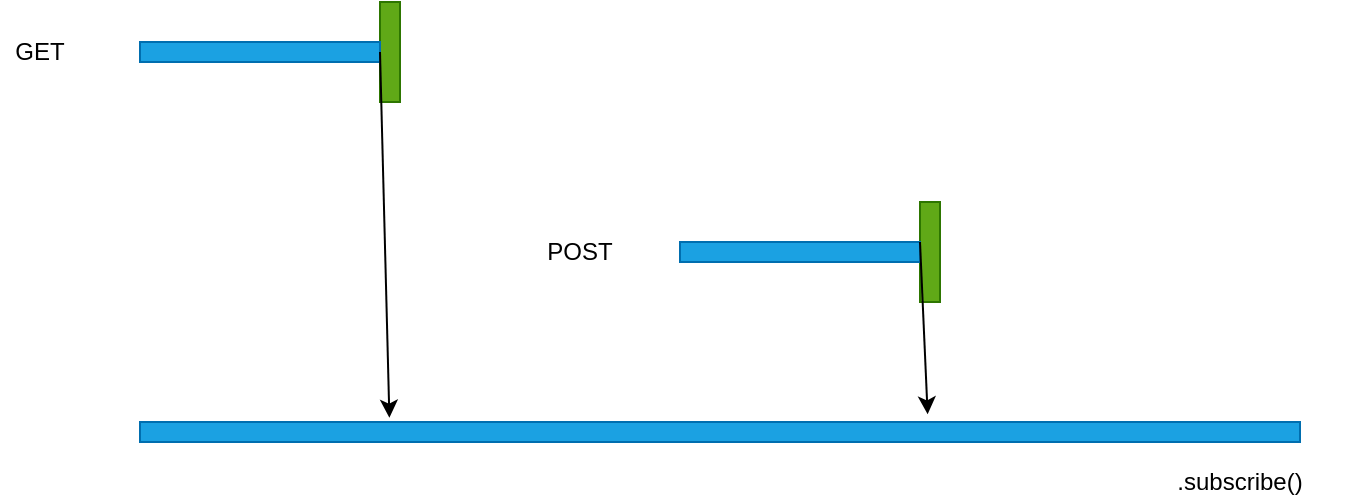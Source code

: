 <mxfile>
    <diagram id="Ow6Nx_IW2iwroU_yWQlM" name="Observables">
        <mxGraphModel dx="1054" dy="639" grid="1" gridSize="10" guides="1" tooltips="1" connect="1" arrows="1" fold="1" page="1" pageScale="1" pageWidth="850" pageHeight="1100" math="0" shadow="0">
            <root>
                <mxCell id="0"/>
                <mxCell id="1" parent="0"/>
                <mxCell id="2" value="" style="rounded=0;whiteSpace=wrap;html=1;fillColor=#60a917;strokeColor=#2D7600;fontColor=#ffffff;" parent="1" vertex="1">
                    <mxGeometry x="230" y="110" width="10" height="50" as="geometry"/>
                </mxCell>
                <mxCell id="3" value="GET" style="text;html=1;strokeColor=none;fillColor=none;align=center;verticalAlign=middle;whiteSpace=wrap;rounded=0;" parent="1" vertex="1">
                    <mxGeometry x="40" y="125" width="40" height="20" as="geometry"/>
                </mxCell>
                <mxCell id="4" value="" style="rounded=0;whiteSpace=wrap;html=1;fillColor=#1ba1e2;strokeColor=#006EAF;fontColor=#ffffff;" parent="1" vertex="1">
                    <mxGeometry x="110" y="130" width="120" height="10" as="geometry"/>
                </mxCell>
                <mxCell id="6" value=".subscribe()" style="text;html=1;strokeColor=none;fillColor=none;align=center;verticalAlign=middle;whiteSpace=wrap;rounded=0;" parent="1" vertex="1">
                    <mxGeometry x="600" y="340" width="120" height="20" as="geometry"/>
                </mxCell>
                <mxCell id="9" value="" style="rounded=0;whiteSpace=wrap;html=1;fillColor=#60a917;strokeColor=#2D7600;fontColor=#ffffff;" parent="1" vertex="1">
                    <mxGeometry x="500" y="210" width="10" height="50" as="geometry"/>
                </mxCell>
                <mxCell id="10" value="POST" style="text;html=1;strokeColor=none;fillColor=none;align=center;verticalAlign=middle;whiteSpace=wrap;rounded=0;" parent="1" vertex="1">
                    <mxGeometry x="310" y="225" width="40" height="20" as="geometry"/>
                </mxCell>
                <mxCell id="11" value="" style="rounded=0;whiteSpace=wrap;html=1;fillColor=#1ba1e2;strokeColor=#006EAF;fontColor=#ffffff;" parent="1" vertex="1">
                    <mxGeometry x="380" y="230" width="120" height="10" as="geometry"/>
                </mxCell>
                <mxCell id="12" value="" style="endArrow=classic;html=1;exitX=1;exitY=0;exitDx=0;exitDy=0;entryX=0.679;entryY=-0.383;entryDx=0;entryDy=0;entryPerimeter=0;" parent="1" source="11" target="13" edge="1">
                    <mxGeometry width="50" height="50" relative="1" as="geometry">
                        <mxPoint x="340" y="350" as="sourcePoint"/>
                        <mxPoint x="500" y="150" as="targetPoint"/>
                    </mxGeometry>
                </mxCell>
                <mxCell id="13" value="" style="rounded=0;whiteSpace=wrap;html=1;fillColor=#1ba1e2;strokeColor=#006EAF;fontColor=#ffffff;" parent="1" vertex="1">
                    <mxGeometry x="110" y="320" width="580" height="10" as="geometry"/>
                </mxCell>
                <mxCell id="14" value="" style="endArrow=classic;html=1;exitX=0;exitY=0.5;exitDx=0;exitDy=0;entryX=0.215;entryY=-0.216;entryDx=0;entryDy=0;entryPerimeter=0;" parent="1" source="2" target="13" edge="1">
                    <mxGeometry width="50" height="50" relative="1" as="geometry">
                        <mxPoint x="510" y="240" as="sourcePoint"/>
                        <mxPoint x="513.82" y="326.17" as="targetPoint"/>
                    </mxGeometry>
                </mxCell>
            </root>
        </mxGraphModel>
    </diagram>
    <diagram id="HAyLo8UcELx_ulwKN-2d" name="Branch prediction">
        <mxGraphModel dx="1054" dy="639" grid="1" gridSize="10" guides="1" tooltips="1" connect="1" arrows="1" fold="1" page="1" pageScale="1" pageWidth="850" pageHeight="1100" math="0" shadow="0">
            <root>
                <mxCell id="V2KpjWXyaGS9uFEjju16-0"/>
                <mxCell id="V2KpjWXyaGS9uFEjju16-1" parent="V2KpjWXyaGS9uFEjju16-0"/>
                <mxCell id="V2KpjWXyaGS9uFEjju16-15" value="Change detector" style="rounded=0;whiteSpace=wrap;html=1;verticalAlign=bottom;align=right;fillColor=#1ba1e2;strokeColor=#006EAF;fontColor=#ffffff;" parent="V2KpjWXyaGS9uFEjju16-1" vertex="1">
                    <mxGeometry x="140" y="360" width="105" height="60" as="geometry"/>
                </mxCell>
                <mxCell id="V2KpjWXyaGS9uFEjju16-14" value="Change detector" style="rounded=0;whiteSpace=wrap;html=1;verticalAlign=bottom;align=right;fillColor=#1ba1e2;strokeColor=#006EAF;fontColor=#ffffff;" parent="V2KpjWXyaGS9uFEjju16-1" vertex="1">
                    <mxGeometry x="190" y="220" width="105" height="60" as="geometry"/>
                </mxCell>
                <mxCell id="V2KpjWXyaGS9uFEjju16-13" value="Change detector" style="rounded=0;whiteSpace=wrap;html=1;verticalAlign=bottom;align=right;fillColor=#1ba1e2;strokeColor=#006EAF;fontColor=#ffffff;" parent="V2KpjWXyaGS9uFEjju16-1" vertex="1">
                    <mxGeometry x="270" y="120" width="105" height="60" as="geometry"/>
                </mxCell>
                <mxCell id="V2KpjWXyaGS9uFEjju16-12" value="Change detector" style="rounded=0;whiteSpace=wrap;html=1;verticalAlign=bottom;align=right;fillColor=#1ba1e2;strokeColor=#006EAF;fontColor=#ffffff;" parent="V2KpjWXyaGS9uFEjju16-1" vertex="1">
                    <mxGeometry x="360" y="220" width="105" height="60" as="geometry"/>
                </mxCell>
                <mxCell id="V2KpjWXyaGS9uFEjju16-11" value="Change detector" style="rounded=0;whiteSpace=wrap;html=1;verticalAlign=bottom;align=right;fillColor=#1ba1e2;strokeColor=#006EAF;fontColor=#ffffff;" parent="V2KpjWXyaGS9uFEjju16-1" vertex="1">
                    <mxGeometry x="420" y="320" width="105" height="60" as="geometry"/>
                </mxCell>
                <mxCell id="V2KpjWXyaGS9uFEjju16-2" value="App" style="rounded=0;whiteSpace=wrap;html=1;fillColor=#008a00;strokeColor=#005700;fontColor=#ffffff;" parent="V2KpjWXyaGS9uFEjju16-1" vertex="1">
                    <mxGeometry x="260" y="100" width="70" height="60" as="geometry"/>
                </mxCell>
                <mxCell id="V2KpjWXyaGS9uFEjju16-3" value="Pagina 2" style="rounded=0;whiteSpace=wrap;html=1;fillColor=#008a00;strokeColor=#005700;fontColor=#ffffff;" parent="V2KpjWXyaGS9uFEjju16-1" vertex="1">
                    <mxGeometry x="350" y="200" width="70" height="60" as="geometry"/>
                </mxCell>
                <mxCell id="V2KpjWXyaGS9uFEjju16-4" value="Change Detect Page" style="rounded=0;whiteSpace=wrap;html=1;fillColor=#008a00;strokeColor=#005700;fontColor=#ffffff;" parent="V2KpjWXyaGS9uFEjju16-1" vertex="1">
                    <mxGeometry x="180" y="200" width="70" height="60" as="geometry"/>
                </mxCell>
                <mxCell id="V2KpjWXyaGS9uFEjju16-5" value="CarViewer" style="rounded=0;whiteSpace=wrap;html=1;fillColor=#d80073;strokeColor=#A50040;fontColor=#ffffff;" parent="V2KpjWXyaGS9uFEjju16-1" vertex="1">
                    <mxGeometry x="100" y="310" width="120" height="90" as="geometry"/>
                </mxCell>
                <mxCell id="V2KpjWXyaGS9uFEjju16-6" value="MiniChat" style="rounded=0;whiteSpace=wrap;html=1;fillColor=#008a00;strokeColor=#005700;fontColor=#ffffff;" parent="V2KpjWXyaGS9uFEjju16-1" vertex="1">
                    <mxGeometry x="410" y="300" width="80" height="60" as="geometry"/>
                </mxCell>
                <mxCell id="V2KpjWXyaGS9uFEjju16-7" value="" style="endArrow=none;html=1;" parent="V2KpjWXyaGS9uFEjju16-1" source="V2KpjWXyaGS9uFEjju16-5" target="V2KpjWXyaGS9uFEjju16-4" edge="1">
                    <mxGeometry width="50" height="50" relative="1" as="geometry">
                        <mxPoint x="340" y="350" as="sourcePoint"/>
                        <mxPoint x="390" y="300" as="targetPoint"/>
                    </mxGeometry>
                </mxCell>
                <mxCell id="V2KpjWXyaGS9uFEjju16-8" value="" style="endArrow=none;html=1;" parent="V2KpjWXyaGS9uFEjju16-1" source="V2KpjWXyaGS9uFEjju16-4" target="V2KpjWXyaGS9uFEjju16-2" edge="1">
                    <mxGeometry width="50" height="50" relative="1" as="geometry">
                        <mxPoint x="340" y="350" as="sourcePoint"/>
                        <mxPoint x="390" y="300" as="targetPoint"/>
                    </mxGeometry>
                </mxCell>
                <mxCell id="V2KpjWXyaGS9uFEjju16-9" value="" style="endArrow=none;html=1;" parent="V2KpjWXyaGS9uFEjju16-1" source="V2KpjWXyaGS9uFEjju16-3" target="V2KpjWXyaGS9uFEjju16-2" edge="1">
                    <mxGeometry width="50" height="50" relative="1" as="geometry">
                        <mxPoint x="340" y="350" as="sourcePoint"/>
                        <mxPoint x="390" y="300" as="targetPoint"/>
                    </mxGeometry>
                </mxCell>
                <mxCell id="V2KpjWXyaGS9uFEjju16-10" value="" style="endArrow=none;html=1;" parent="V2KpjWXyaGS9uFEjju16-1" source="V2KpjWXyaGS9uFEjju16-6" target="V2KpjWXyaGS9uFEjju16-3" edge="1">
                    <mxGeometry width="50" height="50" relative="1" as="geometry">
                        <mxPoint x="340" y="350" as="sourcePoint"/>
                        <mxPoint x="390" y="300" as="targetPoint"/>
                    </mxGeometry>
                </mxCell>
                <mxCell id="fDdeFmp8bC-sjeqBFFKO-0" value="Pipes" style="rounded=0;whiteSpace=wrap;html=1;fillColor=#008a00;strokeColor=#005700;fontColor=#ffffff;" parent="V2KpjWXyaGS9uFEjju16-1" vertex="1">
                    <mxGeometry x="270" y="330" width="80" height="60" as="geometry"/>
                </mxCell>
                <mxCell id="fDdeFmp8bC-sjeqBFFKO-1" value="" style="endArrow=none;html=1;" parent="V2KpjWXyaGS9uFEjju16-1" source="fDdeFmp8bC-sjeqBFFKO-0" target="V2KpjWXyaGS9uFEjju16-4" edge="1">
                    <mxGeometry width="50" height="50" relative="1" as="geometry">
                        <mxPoint x="189.8" y="320" as="sourcePoint"/>
                        <mxPoint x="211.8" y="270" as="targetPoint"/>
                    </mxGeometry>
                </mxCell>
                <mxCell id="wpdbXxq1Z5k1TTS5gwiQ-0" value="SubComp" style="rounded=0;whiteSpace=wrap;html=1;fillColor=#6a00ff;strokeColor=#3700CC;fontColor=#ffffff;" vertex="1" parent="V2KpjWXyaGS9uFEjju16-1">
                    <mxGeometry x="60" y="460" width="70" height="60" as="geometry"/>
                </mxCell>
                <mxCell id="wpdbXxq1Z5k1TTS5gwiQ-1" value="" style="endArrow=none;html=1;" edge="1" parent="V2KpjWXyaGS9uFEjju16-1" source="wpdbXxq1Z5k1TTS5gwiQ-0" target="V2KpjWXyaGS9uFEjju16-5">
                    <mxGeometry width="50" height="50" relative="1" as="geometry">
                        <mxPoint x="189.8" y="320" as="sourcePoint"/>
                        <mxPoint x="211.8" y="270" as="targetPoint"/>
                    </mxGeometry>
                </mxCell>
            </root>
        </mxGraphModel>
    </diagram>
</mxfile>